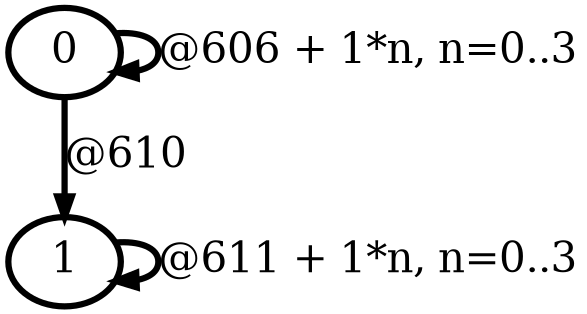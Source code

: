 digraph G {
        node [style=rounded, penwidth=3, fontsize=20, shape=oval];
        "0" -> "0" [label="@606 + 1*n, n=0..3", color=black,arrowsize=1,style=bold,penwidth=3,fontsize=20];
"0" -> "1" [label="@610", color=black,arrowsize=1,style=bold,penwidth=3,fontsize=20];
"1" -> "1" [label="@611 + 1*n, n=0..3", color=black,arrowsize=1,style=bold,penwidth=3,fontsize=20];
}
